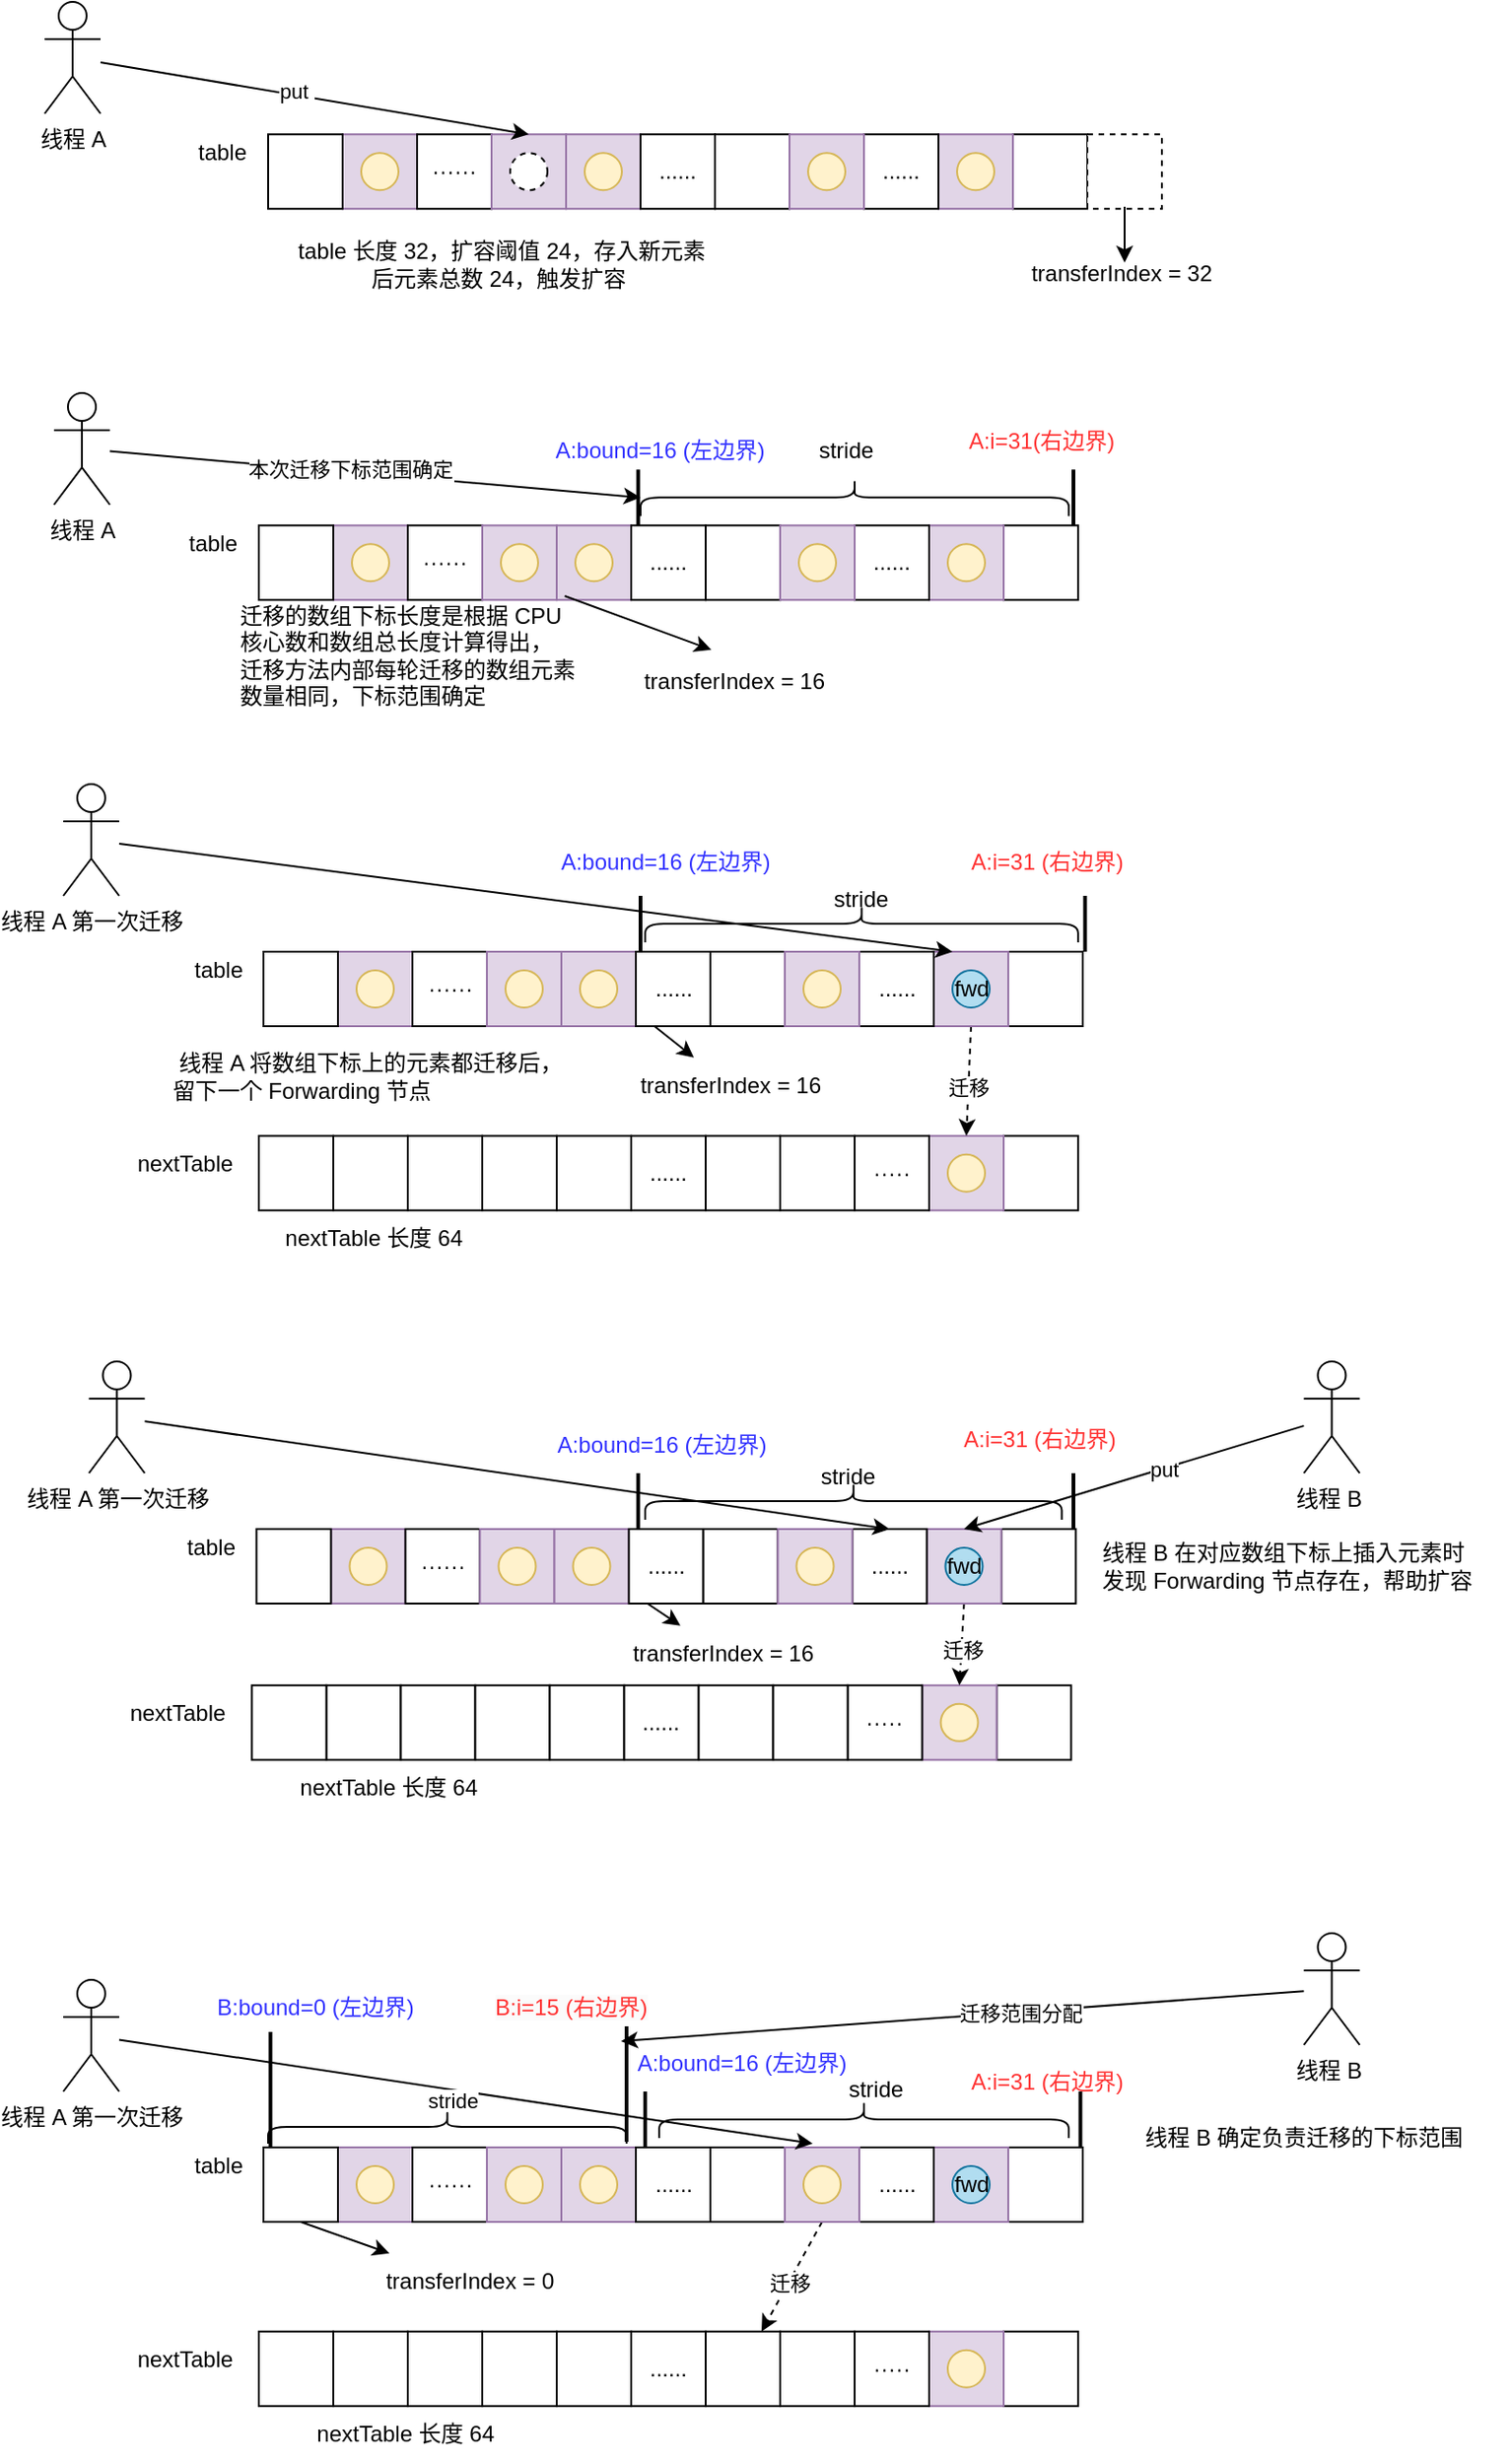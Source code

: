<mxfile version="21.1.4" type="device">
  <diagram id="dsL6oakeFicBOrvGSXXl" name="Page-1">
    <mxGraphModel dx="954" dy="559" grid="1" gridSize="10" guides="1" tooltips="1" connect="1" arrows="1" fold="1" page="1" pageScale="1" pageWidth="827" pageHeight="1169" math="0" shadow="0">
      <root>
        <mxCell id="0" />
        <mxCell id="1" parent="0" />
        <mxCell id="ftSoSazJl-6tu6ov05he-42" value="线程 A" style="shape=umlActor;verticalLabelPosition=bottom;verticalAlign=top;html=1;outlineConnect=0;" parent="1" vertex="1">
          <mxGeometry x="30" y="20" width="30" height="60" as="geometry" />
        </mxCell>
        <mxCell id="ftSoSazJl-6tu6ov05he-43" value="" style="rounded=0;whiteSpace=wrap;html=1;fillColor=#e1d5e7;strokeColor=#9673a6;" parent="1" vertex="1">
          <mxGeometry x="190" y="91.13" width="40" height="40" as="geometry" />
        </mxCell>
        <mxCell id="ftSoSazJl-6tu6ov05he-44" value="······" style="rounded=0;whiteSpace=wrap;html=1;" parent="1" vertex="1">
          <mxGeometry x="230" y="91.13" width="40" height="40" as="geometry" />
        </mxCell>
        <mxCell id="ftSoSazJl-6tu6ov05he-45" value="" style="rounded=0;whiteSpace=wrap;html=1;" parent="1" vertex="1">
          <mxGeometry x="150" y="91.13" width="40" height="40" as="geometry" />
        </mxCell>
        <mxCell id="ftSoSazJl-6tu6ov05he-46" value="" style="rounded=0;whiteSpace=wrap;html=1;" parent="1" vertex="1">
          <mxGeometry x="550" y="91.13" width="40" height="40" as="geometry" />
        </mxCell>
        <mxCell id="ftSoSazJl-6tu6ov05he-47" value="" style="rounded=0;whiteSpace=wrap;html=1;fillColor=#e1d5e7;strokeColor=#9673a6;" parent="1" vertex="1">
          <mxGeometry x="510" y="91.13" width="40" height="40" as="geometry" />
        </mxCell>
        <mxCell id="ftSoSazJl-6tu6ov05he-48" value="......" style="rounded=0;whiteSpace=wrap;html=1;" parent="1" vertex="1">
          <mxGeometry x="470" y="91.13" width="40" height="40" as="geometry" />
        </mxCell>
        <mxCell id="ftSoSazJl-6tu6ov05he-49" value="" style="rounded=0;whiteSpace=wrap;html=1;fillColor=#e1d5e7;strokeColor=#9673a6;" parent="1" vertex="1">
          <mxGeometry x="270" y="91.13" width="40" height="40" as="geometry" />
        </mxCell>
        <mxCell id="ftSoSazJl-6tu6ov05he-50" value="" style="rounded=0;whiteSpace=wrap;html=1;fillColor=#e1d5e7;strokeColor=#9673a6;" parent="1" vertex="1">
          <mxGeometry x="310" y="91.13" width="40" height="40" as="geometry" />
        </mxCell>
        <mxCell id="ftSoSazJl-6tu6ov05he-51" value="......" style="rounded=0;whiteSpace=wrap;html=1;" parent="1" vertex="1">
          <mxGeometry x="350" y="91.13" width="40" height="40" as="geometry" />
        </mxCell>
        <mxCell id="ftSoSazJl-6tu6ov05he-52" value="" style="rounded=0;whiteSpace=wrap;html=1;" parent="1" vertex="1">
          <mxGeometry x="390" y="91.13" width="40" height="40" as="geometry" />
        </mxCell>
        <mxCell id="ftSoSazJl-6tu6ov05he-53" value="" style="rounded=0;whiteSpace=wrap;html=1;fillColor=#e1d5e7;strokeColor=#9673a6;" parent="1" vertex="1">
          <mxGeometry x="430" y="91.13" width="40" height="40" as="geometry" />
        </mxCell>
        <mxCell id="ftSoSazJl-6tu6ov05he-54" value="" style="endArrow=classic;html=1;rounded=0;entryX=0.5;entryY=0;entryDx=0;entryDy=0;" parent="1" source="ftSoSazJl-6tu6ov05he-42" target="ftSoSazJl-6tu6ov05he-49" edge="1">
          <mxGeometry width="50" height="50" relative="1" as="geometry">
            <mxPoint x="60" y="70" as="sourcePoint" />
            <mxPoint x="230" y="130" as="targetPoint" />
          </mxGeometry>
        </mxCell>
        <mxCell id="ftSoSazJl-6tu6ov05he-55" value="put&amp;nbsp;" style="edgeLabel;html=1;align=center;verticalAlign=middle;resizable=0;points=[];" parent="ftSoSazJl-6tu6ov05he-54" vertex="1" connectable="0">
          <mxGeometry x="-0.097" y="2" relative="1" as="geometry">
            <mxPoint as="offset" />
          </mxGeometry>
        </mxCell>
        <mxCell id="ftSoSazJl-6tu6ov05he-57" value="" style="ellipse;whiteSpace=wrap;html=1;aspect=fixed;fillColor=#fff2cc;strokeColor=#d6b656;" parent="1" vertex="1">
          <mxGeometry x="440" y="101.13" width="20" height="20" as="geometry" />
        </mxCell>
        <mxCell id="ftSoSazJl-6tu6ov05he-59" value="" style="ellipse;whiteSpace=wrap;html=1;aspect=fixed;fillColor=#fff2cc;strokeColor=#d6b656;" parent="1" vertex="1">
          <mxGeometry x="200" y="101.13" width="20" height="20" as="geometry" />
        </mxCell>
        <mxCell id="ftSoSazJl-6tu6ov05he-60" value="" style="ellipse;whiteSpace=wrap;html=1;aspect=fixed;fillColor=#fff2cc;strokeColor=#d6b656;" parent="1" vertex="1">
          <mxGeometry x="320" y="101.13" width="20" height="20" as="geometry" />
        </mxCell>
        <mxCell id="ftSoSazJl-6tu6ov05he-61" value="table" style="text;html=1;align=center;verticalAlign=middle;resizable=0;points=[];autosize=1;strokeColor=none;fillColor=none;" parent="1" vertex="1">
          <mxGeometry x="100" y="86.13" width="50" height="30" as="geometry" />
        </mxCell>
        <mxCell id="ftSoSazJl-6tu6ov05he-62" value="" style="ellipse;whiteSpace=wrap;html=1;aspect=fixed;dashed=1;" parent="1" vertex="1">
          <mxGeometry x="280" y="101.13" width="20" height="20" as="geometry" />
        </mxCell>
        <mxCell id="ftSoSazJl-6tu6ov05he-63" value="table 长度 32，扩容阈值 24，存入新元素&lt;br&gt;后元素总数 24，触发扩容&amp;nbsp;" style="text;html=1;align=center;verticalAlign=middle;resizable=0;points=[];autosize=1;strokeColor=none;fillColor=none;" parent="1" vertex="1">
          <mxGeometry x="155" y="141.13" width="240" height="40" as="geometry" />
        </mxCell>
        <mxCell id="ftSoSazJl-6tu6ov05he-64" value="" style="rounded=0;whiteSpace=wrap;html=1;" parent="1" vertex="1">
          <mxGeometry x="185" y="628.87" width="40" height="40" as="geometry" />
        </mxCell>
        <mxCell id="ftSoSazJl-6tu6ov05he-65" value="" style="rounded=0;whiteSpace=wrap;html=1;" parent="1" vertex="1">
          <mxGeometry x="225" y="628.87" width="40" height="40" as="geometry" />
        </mxCell>
        <mxCell id="ftSoSazJl-6tu6ov05he-66" value="" style="rounded=0;whiteSpace=wrap;html=1;" parent="1" vertex="1">
          <mxGeometry x="145" y="628.87" width="40" height="40" as="geometry" />
        </mxCell>
        <mxCell id="ftSoSazJl-6tu6ov05he-67" value="" style="rounded=0;whiteSpace=wrap;html=1;" parent="1" vertex="1">
          <mxGeometry x="545" y="628.87" width="40" height="40" as="geometry" />
        </mxCell>
        <mxCell id="ftSoSazJl-6tu6ov05he-68" value="" style="rounded=0;whiteSpace=wrap;html=1;fillColor=#e1d5e7;strokeColor=#9673a6;" parent="1" vertex="1">
          <mxGeometry x="505" y="628.87" width="40" height="40" as="geometry" />
        </mxCell>
        <mxCell id="ftSoSazJl-6tu6ov05he-69" value="·····" style="rounded=0;whiteSpace=wrap;html=1;" parent="1" vertex="1">
          <mxGeometry x="465" y="628.87" width="40" height="40" as="geometry" />
        </mxCell>
        <mxCell id="ftSoSazJl-6tu6ov05he-70" value="" style="rounded=0;whiteSpace=wrap;html=1;" parent="1" vertex="1">
          <mxGeometry x="265" y="628.87" width="40" height="40" as="geometry" />
        </mxCell>
        <mxCell id="ftSoSazJl-6tu6ov05he-71" value="" style="rounded=0;whiteSpace=wrap;html=1;" parent="1" vertex="1">
          <mxGeometry x="305" y="628.87" width="40" height="40" as="geometry" />
        </mxCell>
        <mxCell id="ftSoSazJl-6tu6ov05he-72" value="......" style="rounded=0;whiteSpace=wrap;html=1;" parent="1" vertex="1">
          <mxGeometry x="345" y="628.87" width="40" height="40" as="geometry" />
        </mxCell>
        <mxCell id="ftSoSazJl-6tu6ov05he-73" value="" style="rounded=0;whiteSpace=wrap;html=1;" parent="1" vertex="1">
          <mxGeometry x="385" y="628.87" width="40" height="40" as="geometry" />
        </mxCell>
        <mxCell id="ftSoSazJl-6tu6ov05he-74" value="" style="rounded=0;whiteSpace=wrap;html=1;" parent="1" vertex="1">
          <mxGeometry x="425" y="628.87" width="40" height="40" as="geometry" />
        </mxCell>
        <mxCell id="ftSoSazJl-6tu6ov05he-81" value="nextTable" style="text;html=1;align=center;verticalAlign=middle;resizable=0;points=[];autosize=1;strokeColor=none;fillColor=none;" parent="1" vertex="1">
          <mxGeometry x="70" y="628.87" width="70" height="30" as="geometry" />
        </mxCell>
        <mxCell id="ftSoSazJl-6tu6ov05he-83" value="nextTable 长度 64&amp;nbsp;" style="text;html=1;align=center;verticalAlign=middle;resizable=0;points=[];autosize=1;strokeColor=none;fillColor=none;" parent="1" vertex="1">
          <mxGeometry x="147.5" y="668.87" width="120" height="30" as="geometry" />
        </mxCell>
        <mxCell id="ftSoSazJl-6tu6ov05he-86" value="线程 A" style="shape=umlActor;verticalLabelPosition=bottom;verticalAlign=top;html=1;outlineConnect=0;" parent="1" vertex="1">
          <mxGeometry x="35" y="230" width="30" height="60" as="geometry" />
        </mxCell>
        <mxCell id="ftSoSazJl-6tu6ov05he-87" value="" style="rounded=0;whiteSpace=wrap;html=1;fillColor=#e1d5e7;strokeColor=#9673a6;" parent="1" vertex="1">
          <mxGeometry x="185" y="301.13" width="40" height="40" as="geometry" />
        </mxCell>
        <mxCell id="ftSoSazJl-6tu6ov05he-88" value="······" style="rounded=0;whiteSpace=wrap;html=1;" parent="1" vertex="1">
          <mxGeometry x="225" y="301.13" width="40" height="40" as="geometry" />
        </mxCell>
        <mxCell id="ftSoSazJl-6tu6ov05he-89" value="" style="rounded=0;whiteSpace=wrap;html=1;" parent="1" vertex="1">
          <mxGeometry x="145" y="301.13" width="40" height="40" as="geometry" />
        </mxCell>
        <mxCell id="ftSoSazJl-6tu6ov05he-90" value="" style="rounded=0;whiteSpace=wrap;html=1;" parent="1" vertex="1">
          <mxGeometry x="545" y="301.13" width="40" height="40" as="geometry" />
        </mxCell>
        <mxCell id="ftSoSazJl-6tu6ov05he-91" value="" style="rounded=0;whiteSpace=wrap;html=1;fillColor=#e1d5e7;strokeColor=#9673a6;" parent="1" vertex="1">
          <mxGeometry x="505" y="301.13" width="40" height="40" as="geometry" />
        </mxCell>
        <mxCell id="ftSoSazJl-6tu6ov05he-92" value="......" style="rounded=0;whiteSpace=wrap;html=1;" parent="1" vertex="1">
          <mxGeometry x="465" y="301.13" width="40" height="40" as="geometry" />
        </mxCell>
        <mxCell id="ftSoSazJl-6tu6ov05he-93" value="" style="rounded=0;whiteSpace=wrap;html=1;fillColor=#e1d5e7;strokeColor=#9673a6;" parent="1" vertex="1">
          <mxGeometry x="265" y="301.13" width="40" height="40" as="geometry" />
        </mxCell>
        <mxCell id="ftSoSazJl-6tu6ov05he-94" value="" style="rounded=0;whiteSpace=wrap;html=1;fillColor=#e1d5e7;strokeColor=#9673a6;" parent="1" vertex="1">
          <mxGeometry x="305" y="301.13" width="40" height="40" as="geometry" />
        </mxCell>
        <mxCell id="ftSoSazJl-6tu6ov05he-95" value="......" style="rounded=0;whiteSpace=wrap;html=1;" parent="1" vertex="1">
          <mxGeometry x="345" y="301.13" width="40" height="40" as="geometry" />
        </mxCell>
        <mxCell id="ftSoSazJl-6tu6ov05he-96" value="" style="rounded=0;whiteSpace=wrap;html=1;" parent="1" vertex="1">
          <mxGeometry x="385" y="301.13" width="40" height="40" as="geometry" />
        </mxCell>
        <mxCell id="ftSoSazJl-6tu6ov05he-97" value="" style="rounded=0;whiteSpace=wrap;html=1;fillColor=#e1d5e7;strokeColor=#9673a6;" parent="1" vertex="1">
          <mxGeometry x="425" y="301.13" width="40" height="40" as="geometry" />
        </mxCell>
        <mxCell id="ftSoSazJl-6tu6ov05he-98" value="" style="endArrow=classic;html=1;rounded=0;entryX=0.5;entryY=1;entryDx=0;entryDy=0;" parent="1" source="ftSoSazJl-6tu6ov05he-86" target="ftSoSazJl-6tu6ov05he-108" edge="1">
          <mxGeometry width="50" height="50" relative="1" as="geometry">
            <mxPoint x="65" y="280" as="sourcePoint" />
            <mxPoint x="235" y="340" as="targetPoint" />
          </mxGeometry>
        </mxCell>
        <mxCell id="ftSoSazJl-6tu6ov05he-99" value="本次迁移下标范围确定" style="edgeLabel;html=1;align=center;verticalAlign=middle;resizable=0;points=[];" parent="ftSoSazJl-6tu6ov05he-98" vertex="1" connectable="0">
          <mxGeometry x="-0.097" y="2" relative="1" as="geometry">
            <mxPoint as="offset" />
          </mxGeometry>
        </mxCell>
        <mxCell id="ftSoSazJl-6tu6ov05he-101" value="" style="ellipse;whiteSpace=wrap;html=1;aspect=fixed;fillColor=#fff2cc;strokeColor=#d6b656;" parent="1" vertex="1">
          <mxGeometry x="435" y="311.13" width="20" height="20" as="geometry" />
        </mxCell>
        <mxCell id="ftSoSazJl-6tu6ov05he-103" value="" style="ellipse;whiteSpace=wrap;html=1;aspect=fixed;fillColor=#fff2cc;strokeColor=#d6b656;" parent="1" vertex="1">
          <mxGeometry x="195" y="311.13" width="20" height="20" as="geometry" />
        </mxCell>
        <mxCell id="ftSoSazJl-6tu6ov05he-104" value="" style="ellipse;whiteSpace=wrap;html=1;aspect=fixed;fillColor=#fff2cc;strokeColor=#d6b656;" parent="1" vertex="1">
          <mxGeometry x="315" y="311.13" width="20" height="20" as="geometry" />
        </mxCell>
        <mxCell id="ftSoSazJl-6tu6ov05he-105" value="table" style="text;html=1;align=center;verticalAlign=middle;resizable=0;points=[];autosize=1;strokeColor=none;fillColor=none;" parent="1" vertex="1">
          <mxGeometry x="95" y="296.13" width="50" height="30" as="geometry" />
        </mxCell>
        <mxCell id="ftSoSazJl-6tu6ov05he-106" value="" style="ellipse;whiteSpace=wrap;html=1;aspect=fixed;fillColor=#fff2cc;strokeColor=#d6b656;" parent="1" vertex="1">
          <mxGeometry x="275" y="311.13" width="20" height="20" as="geometry" />
        </mxCell>
        <mxCell id="ftSoSazJl-6tu6ov05he-108" value="" style="shape=curlyBracket;whiteSpace=wrap;html=1;rounded=1;flipH=1;labelPosition=right;verticalLabelPosition=middle;align=left;verticalAlign=middle;direction=south;" parent="1" vertex="1">
          <mxGeometry x="350" y="276.13" width="230" height="20" as="geometry" />
        </mxCell>
        <mxCell id="ftSoSazJl-6tu6ov05he-109" value="transferIndex = 32" style="text;html=1;align=center;verticalAlign=middle;resizable=0;points=[];autosize=1;strokeColor=none;fillColor=none;" parent="1" vertex="1">
          <mxGeometry x="547.5" y="151.13" width="120" height="30" as="geometry" />
        </mxCell>
        <mxCell id="ftSoSazJl-6tu6ov05he-110" value="transferIndex = 16" style="text;html=1;align=center;verticalAlign=middle;resizable=0;points=[];autosize=1;strokeColor=none;fillColor=none;" parent="1" vertex="1">
          <mxGeometry x="340" y="370" width="120" height="30" as="geometry" />
        </mxCell>
        <mxCell id="ftSoSazJl-6tu6ov05he-111" value="" style="line;strokeWidth=2;direction=south;html=1;" parent="1" vertex="1">
          <mxGeometry x="577.5" y="271.13" width="10" height="30" as="geometry" />
        </mxCell>
        <mxCell id="ftSoSazJl-6tu6ov05he-112" value="&lt;font color=&quot;#ff3333&quot;&gt;A:i=31(右边界)&lt;/font&gt;" style="text;html=1;align=center;verticalAlign=middle;resizable=0;points=[];autosize=1;strokeColor=none;fillColor=none;" parent="1" vertex="1">
          <mxGeometry x="515" y="241.13" width="100" height="30" as="geometry" />
        </mxCell>
        <mxCell id="ftSoSazJl-6tu6ov05he-113" value="stride" style="text;html=1;align=center;verticalAlign=middle;resizable=0;points=[];autosize=1;strokeColor=none;fillColor=none;" parent="1" vertex="1">
          <mxGeometry x="435" y="246.13" width="50" height="30" as="geometry" />
        </mxCell>
        <mxCell id="ftSoSazJl-6tu6ov05he-114" value="" style="line;strokeWidth=2;direction=south;html=1;" parent="1" vertex="1">
          <mxGeometry x="343.75" y="271.13" width="10" height="30" as="geometry" />
        </mxCell>
        <mxCell id="ftSoSazJl-6tu6ov05he-115" value="&lt;font color=&quot;#3333ff&quot;&gt;A:bound=16 (左边界)&lt;/font&gt;" style="text;html=1;align=center;verticalAlign=middle;resizable=0;points=[];autosize=1;strokeColor=none;fillColor=none;" parent="1" vertex="1">
          <mxGeometry x="290" y="246.13" width="140" height="30" as="geometry" />
        </mxCell>
        <mxCell id="ftSoSazJl-6tu6ov05he-116" value="" style="endArrow=classic;html=1;rounded=0;exitX=0.884;exitY=0.041;exitDx=0;exitDy=0;entryX=0.4;entryY=-0.071;entryDx=0;entryDy=0;entryPerimeter=0;exitPerimeter=0;" parent="1" source="ftSoSazJl-6tu6ov05he-119" target="ftSoSazJl-6tu6ov05he-110" edge="1">
          <mxGeometry width="50" height="50" relative="1" as="geometry">
            <mxPoint x="375" y="300" as="sourcePoint" />
            <mxPoint x="395" y="400" as="targetPoint" />
          </mxGeometry>
        </mxCell>
        <mxCell id="ftSoSazJl-6tu6ov05he-117" value="" style="rounded=0;whiteSpace=wrap;html=1;dashed=1;" parent="1" vertex="1">
          <mxGeometry x="590" y="91.13" width="40" height="40" as="geometry" />
        </mxCell>
        <mxCell id="ftSoSazJl-6tu6ov05he-118" value="" style="endArrow=classic;html=1;rounded=0;" parent="1" edge="1">
          <mxGeometry width="50" height="50" relative="1" as="geometry">
            <mxPoint x="610" y="130" as="sourcePoint" />
            <mxPoint x="610" y="160" as="targetPoint" />
          </mxGeometry>
        </mxCell>
        <mxCell id="ftSoSazJl-6tu6ov05he-119" value="迁移的数组下标长度是根据 CPU &lt;br&gt;核心数和数组总长度计算得出，&lt;br&gt;迁移方法内部每轮迁移的数组元素&lt;br&gt;数量相同，下标范围确定" style="text;html=1;align=left;verticalAlign=middle;resizable=0;points=[];autosize=1;strokeColor=none;fillColor=none;" parent="1" vertex="1">
          <mxGeometry x="132.5" y="336.13" width="200" height="70" as="geometry" />
        </mxCell>
        <mxCell id="ftSoSazJl-6tu6ov05he-122" value="" style="endArrow=classic;html=1;rounded=0;entryX=0.5;entryY=0;entryDx=0;entryDy=0;dashed=1;exitX=0.5;exitY=1;exitDx=0;exitDy=0;" parent="1" source="ftSoSazJl-6tu6ov05he-128" target="ftSoSazJl-6tu6ov05he-68" edge="1">
          <mxGeometry width="50" height="50" relative="1" as="geometry">
            <mxPoint x="390" y="596.87" as="sourcePoint" />
            <mxPoint x="650" y="556.87" as="targetPoint" />
          </mxGeometry>
        </mxCell>
        <mxCell id="ftSoSazJl-6tu6ov05he-123" value="迁移" style="edgeLabel;html=1;align=center;verticalAlign=middle;resizable=0;points=[];" parent="ftSoSazJl-6tu6ov05he-122" vertex="1" connectable="0">
          <mxGeometry x="0.106" relative="1" as="geometry">
            <mxPoint as="offset" />
          </mxGeometry>
        </mxCell>
        <mxCell id="ftSoSazJl-6tu6ov05he-124" value="" style="rounded=0;whiteSpace=wrap;html=1;fillColor=#e1d5e7;strokeColor=#9673a6;" parent="1" vertex="1">
          <mxGeometry x="187.5" y="530" width="40" height="40" as="geometry" />
        </mxCell>
        <mxCell id="ftSoSazJl-6tu6ov05he-125" value="······" style="rounded=0;whiteSpace=wrap;html=1;" parent="1" vertex="1">
          <mxGeometry x="227.5" y="530" width="40" height="40" as="geometry" />
        </mxCell>
        <mxCell id="ftSoSazJl-6tu6ov05he-126" value="" style="rounded=0;whiteSpace=wrap;html=1;" parent="1" vertex="1">
          <mxGeometry x="147.5" y="530" width="40" height="40" as="geometry" />
        </mxCell>
        <mxCell id="ftSoSazJl-6tu6ov05he-127" value="" style="rounded=0;whiteSpace=wrap;html=1;" parent="1" vertex="1">
          <mxGeometry x="547.5" y="530" width="40" height="40" as="geometry" />
        </mxCell>
        <mxCell id="ftSoSazJl-6tu6ov05he-128" value="" style="rounded=0;whiteSpace=wrap;html=1;fillColor=#e1d5e7;strokeColor=#9673a6;" parent="1" vertex="1">
          <mxGeometry x="507.5" y="530" width="40" height="40" as="geometry" />
        </mxCell>
        <mxCell id="ftSoSazJl-6tu6ov05he-129" value="......" style="rounded=0;whiteSpace=wrap;html=1;" parent="1" vertex="1">
          <mxGeometry x="467.5" y="530" width="40" height="40" as="geometry" />
        </mxCell>
        <mxCell id="ftSoSazJl-6tu6ov05he-130" value="" style="rounded=0;whiteSpace=wrap;html=1;fillColor=#e1d5e7;strokeColor=#9673a6;" parent="1" vertex="1">
          <mxGeometry x="267.5" y="530" width="40" height="40" as="geometry" />
        </mxCell>
        <mxCell id="ftSoSazJl-6tu6ov05he-131" value="" style="rounded=0;whiteSpace=wrap;html=1;fillColor=#e1d5e7;strokeColor=#9673a6;" parent="1" vertex="1">
          <mxGeometry x="307.5" y="530" width="40" height="40" as="geometry" />
        </mxCell>
        <mxCell id="ftSoSazJl-6tu6ov05he-132" value="......" style="rounded=0;whiteSpace=wrap;html=1;" parent="1" vertex="1">
          <mxGeometry x="347.5" y="530" width="40" height="40" as="geometry" />
        </mxCell>
        <mxCell id="ftSoSazJl-6tu6ov05he-133" value="" style="rounded=0;whiteSpace=wrap;html=1;" parent="1" vertex="1">
          <mxGeometry x="387.5" y="530" width="40" height="40" as="geometry" />
        </mxCell>
        <mxCell id="ftSoSazJl-6tu6ov05he-134" value="" style="rounded=0;whiteSpace=wrap;html=1;fillColor=#e1d5e7;strokeColor=#9673a6;" parent="1" vertex="1">
          <mxGeometry x="427.5" y="530" width="40" height="40" as="geometry" />
        </mxCell>
        <mxCell id="ftSoSazJl-6tu6ov05he-136" value="" style="ellipse;whiteSpace=wrap;html=1;aspect=fixed;fillColor=#fff2cc;strokeColor=#d6b656;" parent="1" vertex="1">
          <mxGeometry x="437.5" y="540" width="20" height="20" as="geometry" />
        </mxCell>
        <mxCell id="ftSoSazJl-6tu6ov05he-137" value="" style="ellipse;whiteSpace=wrap;html=1;aspect=fixed;fillColor=#fff2cc;strokeColor=#d6b656;" parent="1" vertex="1">
          <mxGeometry x="197.5" y="540" width="20" height="20" as="geometry" />
        </mxCell>
        <mxCell id="ftSoSazJl-6tu6ov05he-138" value="" style="ellipse;whiteSpace=wrap;html=1;aspect=fixed;fillColor=#fff2cc;strokeColor=#d6b656;" parent="1" vertex="1">
          <mxGeometry x="317.5" y="540" width="20" height="20" as="geometry" />
        </mxCell>
        <mxCell id="ftSoSazJl-6tu6ov05he-139" value="table" style="text;html=1;align=center;verticalAlign=middle;resizable=0;points=[];autosize=1;strokeColor=none;fillColor=none;" parent="1" vertex="1">
          <mxGeometry x="97.5" y="525" width="50" height="30" as="geometry" />
        </mxCell>
        <mxCell id="ftSoSazJl-6tu6ov05he-140" value="" style="ellipse;whiteSpace=wrap;html=1;aspect=fixed;fillColor=#fff2cc;strokeColor=#d6b656;" parent="1" vertex="1">
          <mxGeometry x="277.5" y="540" width="20" height="20" as="geometry" />
        </mxCell>
        <mxCell id="ftSoSazJl-6tu6ov05he-141" value="" style="shape=curlyBracket;whiteSpace=wrap;html=1;rounded=1;flipH=1;labelPosition=right;verticalLabelPosition=middle;align=left;verticalAlign=middle;direction=south;" parent="1" vertex="1">
          <mxGeometry x="352.5" y="505" width="232.5" height="20" as="geometry" />
        </mxCell>
        <mxCell id="ftSoSazJl-6tu6ov05he-142" value="transferIndex = 16" style="text;html=1;align=center;verticalAlign=middle;resizable=0;points=[];autosize=1;strokeColor=none;fillColor=none;" parent="1" vertex="1">
          <mxGeometry x="337.5" y="586.87" width="120" height="30" as="geometry" />
        </mxCell>
        <mxCell id="ftSoSazJl-6tu6ov05he-143" value="" style="line;strokeWidth=2;direction=south;html=1;" parent="1" vertex="1">
          <mxGeometry x="583.75" y="500" width="10" height="30" as="geometry" />
        </mxCell>
        <mxCell id="ftSoSazJl-6tu6ov05he-144" value="&lt;font color=&quot;#ff3333&quot;&gt;A:i=31 (右边界)&lt;/font&gt;" style="text;html=1;align=center;verticalAlign=middle;resizable=0;points=[];autosize=1;strokeColor=none;fillColor=none;" parent="1" vertex="1">
          <mxGeometry x="512.5" y="466.87" width="110" height="30" as="geometry" />
        </mxCell>
        <mxCell id="ftSoSazJl-6tu6ov05he-145" value="stride" style="text;html=1;align=center;verticalAlign=middle;resizable=0;points=[];autosize=1;strokeColor=none;fillColor=none;" parent="1" vertex="1">
          <mxGeometry x="442.5" y="486.87" width="50" height="30" as="geometry" />
        </mxCell>
        <mxCell id="ftSoSazJl-6tu6ov05he-146" value="" style="line;strokeWidth=2;direction=south;html=1;" parent="1" vertex="1">
          <mxGeometry x="345" y="500" width="10" height="30" as="geometry" />
        </mxCell>
        <mxCell id="ftSoSazJl-6tu6ov05he-147" value="&lt;font color=&quot;#3333ff&quot;&gt;A:bound=16 (左边界)&lt;/font&gt;" style="text;html=1;align=center;verticalAlign=middle;resizable=0;points=[];autosize=1;strokeColor=none;fillColor=none;" parent="1" vertex="1">
          <mxGeometry x="292.5" y="466.87" width="140" height="30" as="geometry" />
        </mxCell>
        <mxCell id="ftSoSazJl-6tu6ov05he-148" value="" style="endArrow=classic;html=1;rounded=0;exitX=0.25;exitY=1;exitDx=0;exitDy=0;" parent="1" source="ftSoSazJl-6tu6ov05he-132" target="ftSoSazJl-6tu6ov05he-142" edge="1">
          <mxGeometry width="50" height="50" relative="1" as="geometry">
            <mxPoint x="347.5" y="678.87" as="sourcePoint" />
            <mxPoint x="397.5" y="628.87" as="targetPoint" />
          </mxGeometry>
        </mxCell>
        <mxCell id="ftSoSazJl-6tu6ov05he-153" value="" style="ellipse;whiteSpace=wrap;html=1;aspect=fixed;fillColor=#fff2cc;strokeColor=#d6b656;" parent="1" vertex="1">
          <mxGeometry x="520" y="101.13" width="20" height="20" as="geometry" />
        </mxCell>
        <mxCell id="ftSoSazJl-6tu6ov05he-154" value="" style="ellipse;whiteSpace=wrap;html=1;aspect=fixed;fillColor=#fff2cc;strokeColor=#d6b656;" parent="1" vertex="1">
          <mxGeometry x="515" y="311.13" width="20" height="20" as="geometry" />
        </mxCell>
        <mxCell id="ftSoSazJl-6tu6ov05he-155" value="fwd" style="ellipse;whiteSpace=wrap;html=1;aspect=fixed;fillColor=#b1ddf0;strokeColor=#10739e;" parent="1" vertex="1">
          <mxGeometry x="517.5" y="540" width="20" height="20" as="geometry" />
        </mxCell>
        <mxCell id="ftSoSazJl-6tu6ov05he-156" value="" style="ellipse;whiteSpace=wrap;html=1;aspect=fixed;fillColor=#fff2cc;strokeColor=#d6b656;" parent="1" vertex="1">
          <mxGeometry x="515" y="638.87" width="20" height="20" as="geometry" />
        </mxCell>
        <mxCell id="ftSoSazJl-6tu6ov05he-157" value="线程 A 第一次迁移" style="shape=umlActor;verticalLabelPosition=bottom;verticalAlign=top;html=1;outlineConnect=0;" parent="1" vertex="1">
          <mxGeometry x="40" y="440" width="30" height="60" as="geometry" />
        </mxCell>
        <mxCell id="ftSoSazJl-6tu6ov05he-158" value="" style="endArrow=classic;html=1;rounded=0;entryX=0.25;entryY=0;entryDx=0;entryDy=0;" parent="1" source="ftSoSazJl-6tu6ov05he-157" target="ftSoSazJl-6tu6ov05he-128" edge="1">
          <mxGeometry width="50" height="50" relative="1" as="geometry">
            <mxPoint x="147.5" y="506.87" as="sourcePoint" />
            <mxPoint x="577.5" y="526.87" as="targetPoint" />
          </mxGeometry>
        </mxCell>
        <mxCell id="ftSoSazJl-6tu6ov05he-165" value="&lt;div style=&quot;text-align: left;&quot;&gt;&amp;nbsp;线程 A 将数组下标上的元素都迁移后，&lt;/div&gt;&lt;div style=&quot;text-align: left;&quot;&gt;留下一个 Forwarding 节点&lt;/div&gt;" style="text;html=1;align=center;verticalAlign=middle;resizable=0;points=[];autosize=1;strokeColor=none;fillColor=none;" parent="1" vertex="1">
          <mxGeometry x="87.5" y="576.87" width="230" height="40" as="geometry" />
        </mxCell>
        <mxCell id="ftSoSazJl-6tu6ov05he-166" value="" style="rounded=0;whiteSpace=wrap;html=1;" parent="1" vertex="1">
          <mxGeometry x="181.25" y="923.9" width="40" height="40" as="geometry" />
        </mxCell>
        <mxCell id="ftSoSazJl-6tu6ov05he-167" value="" style="rounded=0;whiteSpace=wrap;html=1;" parent="1" vertex="1">
          <mxGeometry x="221.25" y="923.9" width="40" height="40" as="geometry" />
        </mxCell>
        <mxCell id="ftSoSazJl-6tu6ov05he-168" value="" style="rounded=0;whiteSpace=wrap;html=1;" parent="1" vertex="1">
          <mxGeometry x="141.25" y="923.9" width="40" height="40" as="geometry" />
        </mxCell>
        <mxCell id="ftSoSazJl-6tu6ov05he-169" value="" style="rounded=0;whiteSpace=wrap;html=1;" parent="1" vertex="1">
          <mxGeometry x="541.25" y="923.9" width="40" height="40" as="geometry" />
        </mxCell>
        <mxCell id="ftSoSazJl-6tu6ov05he-170" value="" style="rounded=0;whiteSpace=wrap;html=1;fillColor=#e1d5e7;strokeColor=#9673a6;" parent="1" vertex="1">
          <mxGeometry x="501.25" y="923.9" width="40" height="40" as="geometry" />
        </mxCell>
        <mxCell id="ftSoSazJl-6tu6ov05he-171" value="·····" style="rounded=0;whiteSpace=wrap;html=1;" parent="1" vertex="1">
          <mxGeometry x="461.25" y="923.9" width="40" height="40" as="geometry" />
        </mxCell>
        <mxCell id="ftSoSazJl-6tu6ov05he-172" value="" style="rounded=0;whiteSpace=wrap;html=1;" parent="1" vertex="1">
          <mxGeometry x="261.25" y="923.9" width="40" height="40" as="geometry" />
        </mxCell>
        <mxCell id="ftSoSazJl-6tu6ov05he-173" value="" style="rounded=0;whiteSpace=wrap;html=1;" parent="1" vertex="1">
          <mxGeometry x="301.25" y="923.9" width="40" height="40" as="geometry" />
        </mxCell>
        <mxCell id="ftSoSazJl-6tu6ov05he-174" value="......" style="rounded=0;whiteSpace=wrap;html=1;" parent="1" vertex="1">
          <mxGeometry x="341.25" y="923.9" width="40" height="40" as="geometry" />
        </mxCell>
        <mxCell id="ftSoSazJl-6tu6ov05he-175" value="" style="rounded=0;whiteSpace=wrap;html=1;" parent="1" vertex="1">
          <mxGeometry x="381.25" y="923.9" width="40" height="40" as="geometry" />
        </mxCell>
        <mxCell id="ftSoSazJl-6tu6ov05he-176" value="" style="rounded=0;whiteSpace=wrap;html=1;" parent="1" vertex="1">
          <mxGeometry x="421.25" y="923.9" width="40" height="40" as="geometry" />
        </mxCell>
        <mxCell id="ftSoSazJl-6tu6ov05he-177" value="nextTable" style="text;html=1;align=center;verticalAlign=middle;resizable=0;points=[];autosize=1;strokeColor=none;fillColor=none;" parent="1" vertex="1">
          <mxGeometry x="66.25" y="923.9" width="70" height="30" as="geometry" />
        </mxCell>
        <mxCell id="ftSoSazJl-6tu6ov05he-178" value="nextTable 长度 64&amp;nbsp;" style="text;html=1;align=center;verticalAlign=middle;resizable=0;points=[];autosize=1;strokeColor=none;fillColor=none;" parent="1" vertex="1">
          <mxGeometry x="156.25" y="963.9" width="120" height="30" as="geometry" />
        </mxCell>
        <mxCell id="ftSoSazJl-6tu6ov05he-179" value="" style="endArrow=classic;html=1;rounded=0;entryX=0.5;entryY=0;entryDx=0;entryDy=0;dashed=1;exitX=0.5;exitY=1;exitDx=0;exitDy=0;" parent="1" source="ftSoSazJl-6tu6ov05he-185" target="ftSoSazJl-6tu6ov05he-170" edge="1">
          <mxGeometry width="50" height="50" relative="1" as="geometry">
            <mxPoint x="386.25" y="906.87" as="sourcePoint" />
            <mxPoint x="646.25" y="866.87" as="targetPoint" />
          </mxGeometry>
        </mxCell>
        <mxCell id="ftSoSazJl-6tu6ov05he-180" value="迁移" style="edgeLabel;html=1;align=center;verticalAlign=middle;resizable=0;points=[];" parent="ftSoSazJl-6tu6ov05he-179" vertex="1" connectable="0">
          <mxGeometry x="0.106" relative="1" as="geometry">
            <mxPoint as="offset" />
          </mxGeometry>
        </mxCell>
        <mxCell id="ftSoSazJl-6tu6ov05he-181" value="" style="rounded=0;whiteSpace=wrap;html=1;fillColor=#e1d5e7;strokeColor=#9673a6;" parent="1" vertex="1">
          <mxGeometry x="183.75" y="840" width="40" height="40" as="geometry" />
        </mxCell>
        <mxCell id="ftSoSazJl-6tu6ov05he-182" value="······" style="rounded=0;whiteSpace=wrap;html=1;" parent="1" vertex="1">
          <mxGeometry x="223.75" y="840" width="40" height="40" as="geometry" />
        </mxCell>
        <mxCell id="ftSoSazJl-6tu6ov05he-183" value="" style="rounded=0;whiteSpace=wrap;html=1;" parent="1" vertex="1">
          <mxGeometry x="143.75" y="840" width="40" height="40" as="geometry" />
        </mxCell>
        <mxCell id="ftSoSazJl-6tu6ov05he-184" value="" style="rounded=0;whiteSpace=wrap;html=1;" parent="1" vertex="1">
          <mxGeometry x="543.75" y="840" width="40" height="40" as="geometry" />
        </mxCell>
        <mxCell id="ftSoSazJl-6tu6ov05he-185" value="" style="rounded=0;whiteSpace=wrap;html=1;fillColor=#e1d5e7;strokeColor=#9673a6;" parent="1" vertex="1">
          <mxGeometry x="503.75" y="840" width="40" height="40" as="geometry" />
        </mxCell>
        <mxCell id="ftSoSazJl-6tu6ov05he-186" value="......" style="rounded=0;whiteSpace=wrap;html=1;" parent="1" vertex="1">
          <mxGeometry x="463.75" y="840" width="40" height="40" as="geometry" />
        </mxCell>
        <mxCell id="ftSoSazJl-6tu6ov05he-187" value="" style="rounded=0;whiteSpace=wrap;html=1;fillColor=#e1d5e7;strokeColor=#9673a6;" parent="1" vertex="1">
          <mxGeometry x="263.75" y="840" width="40" height="40" as="geometry" />
        </mxCell>
        <mxCell id="ftSoSazJl-6tu6ov05he-188" value="" style="rounded=0;whiteSpace=wrap;html=1;fillColor=#e1d5e7;strokeColor=#9673a6;" parent="1" vertex="1">
          <mxGeometry x="303.75" y="840" width="40" height="40" as="geometry" />
        </mxCell>
        <mxCell id="ftSoSazJl-6tu6ov05he-189" value="......" style="rounded=0;whiteSpace=wrap;html=1;" parent="1" vertex="1">
          <mxGeometry x="343.75" y="840" width="40" height="40" as="geometry" />
        </mxCell>
        <mxCell id="ftSoSazJl-6tu6ov05he-190" value="" style="rounded=0;whiteSpace=wrap;html=1;" parent="1" vertex="1">
          <mxGeometry x="383.75" y="840" width="40" height="40" as="geometry" />
        </mxCell>
        <mxCell id="ftSoSazJl-6tu6ov05he-191" value="" style="rounded=0;whiteSpace=wrap;html=1;fillColor=#e1d5e7;strokeColor=#9673a6;" parent="1" vertex="1">
          <mxGeometry x="423.75" y="840" width="40" height="40" as="geometry" />
        </mxCell>
        <mxCell id="ftSoSazJl-6tu6ov05he-192" value="" style="ellipse;whiteSpace=wrap;html=1;aspect=fixed;fillColor=#fff2cc;strokeColor=#d6b656;" parent="1" vertex="1">
          <mxGeometry x="433.75" y="850" width="20" height="20" as="geometry" />
        </mxCell>
        <mxCell id="ftSoSazJl-6tu6ov05he-193" value="" style="ellipse;whiteSpace=wrap;html=1;aspect=fixed;fillColor=#fff2cc;strokeColor=#d6b656;" parent="1" vertex="1">
          <mxGeometry x="193.75" y="850" width="20" height="20" as="geometry" />
        </mxCell>
        <mxCell id="ftSoSazJl-6tu6ov05he-194" value="" style="ellipse;whiteSpace=wrap;html=1;aspect=fixed;fillColor=#fff2cc;strokeColor=#d6b656;" parent="1" vertex="1">
          <mxGeometry x="313.75" y="850" width="20" height="20" as="geometry" />
        </mxCell>
        <mxCell id="ftSoSazJl-6tu6ov05he-195" value="table" style="text;html=1;align=center;verticalAlign=middle;resizable=0;points=[];autosize=1;strokeColor=none;fillColor=none;" parent="1" vertex="1">
          <mxGeometry x="93.75" y="835" width="50" height="30" as="geometry" />
        </mxCell>
        <mxCell id="ftSoSazJl-6tu6ov05he-196" value="" style="ellipse;whiteSpace=wrap;html=1;aspect=fixed;fillColor=#fff2cc;strokeColor=#d6b656;" parent="1" vertex="1">
          <mxGeometry x="273.75" y="850" width="20" height="20" as="geometry" />
        </mxCell>
        <mxCell id="ftSoSazJl-6tu6ov05he-197" value="" style="shape=curlyBracket;whiteSpace=wrap;html=1;rounded=1;flipH=1;labelPosition=right;verticalLabelPosition=middle;align=left;verticalAlign=middle;direction=south;" parent="1" vertex="1">
          <mxGeometry x="352.5" y="815" width="223.75" height="20" as="geometry" />
        </mxCell>
        <mxCell id="ftSoSazJl-6tu6ov05he-198" value="transferIndex = 16" style="text;html=1;align=center;verticalAlign=middle;resizable=0;points=[];autosize=1;strokeColor=none;fillColor=none;" parent="1" vertex="1">
          <mxGeometry x="333.75" y="891.87" width="120" height="30" as="geometry" />
        </mxCell>
        <mxCell id="ftSoSazJl-6tu6ov05he-199" value="" style="line;strokeWidth=2;direction=south;html=1;" parent="1" vertex="1">
          <mxGeometry x="577.5" y="810" width="10" height="30" as="geometry" />
        </mxCell>
        <mxCell id="ftSoSazJl-6tu6ov05he-200" value="&lt;font color=&quot;#ff3333&quot;&gt;A:i=31 (右边界)&lt;/font&gt;" style="text;html=1;align=center;verticalAlign=middle;resizable=0;points=[];autosize=1;strokeColor=none;fillColor=none;" parent="1" vertex="1">
          <mxGeometry x="508.75" y="776.87" width="110" height="30" as="geometry" />
        </mxCell>
        <mxCell id="ftSoSazJl-6tu6ov05he-201" value="stride" style="text;html=1;align=center;verticalAlign=middle;resizable=0;points=[];autosize=1;strokeColor=none;fillColor=none;" parent="1" vertex="1">
          <mxGeometry x="436.25" y="796.87" width="50" height="30" as="geometry" />
        </mxCell>
        <mxCell id="ftSoSazJl-6tu6ov05he-202" value="" style="line;strokeWidth=2;direction=south;html=1;" parent="1" vertex="1">
          <mxGeometry x="343.75" y="810" width="10" height="30" as="geometry" />
        </mxCell>
        <mxCell id="ftSoSazJl-6tu6ov05he-203" value="A:bound=16 (左边界)" style="text;html=1;align=center;verticalAlign=middle;resizable=0;points=[];autosize=1;strokeColor=none;fillColor=none;fontColor=#3333FF;" parent="1" vertex="1">
          <mxGeometry x="291.25" y="780" width="140" height="30" as="geometry" />
        </mxCell>
        <mxCell id="ftSoSazJl-6tu6ov05he-204" value="" style="endArrow=classic;html=1;rounded=0;exitX=0.25;exitY=1;exitDx=0;exitDy=0;" parent="1" source="ftSoSazJl-6tu6ov05he-189" target="ftSoSazJl-6tu6ov05he-198" edge="1">
          <mxGeometry width="50" height="50" relative="1" as="geometry">
            <mxPoint x="343.75" y="988.87" as="sourcePoint" />
            <mxPoint x="393.75" y="938.87" as="targetPoint" />
          </mxGeometry>
        </mxCell>
        <mxCell id="ftSoSazJl-6tu6ov05he-205" value="fwd" style="ellipse;whiteSpace=wrap;html=1;aspect=fixed;fillColor=#b1ddf0;strokeColor=#10739e;" parent="1" vertex="1">
          <mxGeometry x="513.75" y="850" width="20" height="20" as="geometry" />
        </mxCell>
        <mxCell id="ftSoSazJl-6tu6ov05he-206" value="" style="ellipse;whiteSpace=wrap;html=1;aspect=fixed;fillColor=#fff2cc;strokeColor=#d6b656;" parent="1" vertex="1">
          <mxGeometry x="511.25" y="933.9" width="20" height="20" as="geometry" />
        </mxCell>
        <mxCell id="ftSoSazJl-6tu6ov05he-207" value="线程 A 第一次迁移" style="shape=umlActor;verticalLabelPosition=bottom;verticalAlign=top;html=1;outlineConnect=0;" parent="1" vertex="1">
          <mxGeometry x="53.75" y="750" width="30" height="60" as="geometry" />
        </mxCell>
        <mxCell id="ftSoSazJl-6tu6ov05he-208" value="" style="endArrow=classic;html=1;rounded=0;entryX=0.5;entryY=0;entryDx=0;entryDy=0;" parent="1" source="ftSoSazJl-6tu6ov05he-207" target="ftSoSazJl-6tu6ov05he-186" edge="1">
          <mxGeometry width="50" height="50" relative="1" as="geometry">
            <mxPoint x="143.75" y="816.87" as="sourcePoint" />
            <mxPoint x="573.75" y="836.87" as="targetPoint" />
          </mxGeometry>
        </mxCell>
        <mxCell id="ftSoSazJl-6tu6ov05he-209" value="线程 B&amp;nbsp;" style="shape=umlActor;verticalLabelPosition=bottom;verticalAlign=top;html=1;outlineConnect=0;" parent="1" vertex="1">
          <mxGeometry x="706.25" y="750" width="30" height="60" as="geometry" />
        </mxCell>
        <mxCell id="ftSoSazJl-6tu6ov05he-210" value="" style="endArrow=classic;html=1;rounded=0;entryX=0.5;entryY=0;entryDx=0;entryDy=0;" parent="1" source="ftSoSazJl-6tu6ov05he-209" target="ftSoSazJl-6tu6ov05he-185" edge="1">
          <mxGeometry width="50" height="50" relative="1" as="geometry">
            <mxPoint x="683.75" y="956.87" as="sourcePoint" />
            <mxPoint x="733.75" y="906.87" as="targetPoint" />
          </mxGeometry>
        </mxCell>
        <mxCell id="ftSoSazJl-6tu6ov05he-211" value="put" style="edgeLabel;html=1;align=center;verticalAlign=middle;resizable=0;points=[];" parent="ftSoSazJl-6tu6ov05he-210" vertex="1" connectable="0">
          <mxGeometry x="-0.168" y="1" relative="1" as="geometry">
            <mxPoint y="-1" as="offset" />
          </mxGeometry>
        </mxCell>
        <mxCell id="ftSoSazJl-6tu6ov05he-212" value="&lt;div style=&quot;text-align: left;&quot;&gt;&lt;br&gt;&lt;/div&gt;" style="text;html=1;align=center;verticalAlign=middle;resizable=0;points=[];autosize=1;strokeColor=none;fillColor=none;" parent="1" vertex="1">
          <mxGeometry x="188.75" y="891.87" width="20" height="30" as="geometry" />
        </mxCell>
        <mxCell id="ftSoSazJl-6tu6ov05he-213" value="线程 B 在对应数组下标上插入元素时&lt;br&gt;发现 Forwarding&amp;nbsp;节点存在，帮助扩容" style="text;html=1;align=left;verticalAlign=middle;resizable=0;points=[];autosize=1;strokeColor=none;fillColor=none;" parent="1" vertex="1">
          <mxGeometry x="596.25" y="840" width="220" height="40" as="geometry" />
        </mxCell>
        <mxCell id="ftSoSazJl-6tu6ov05he-215" value="" style="rounded=0;whiteSpace=wrap;html=1;" parent="1" vertex="1">
          <mxGeometry x="185" y="1270.87" width="40" height="40" as="geometry" />
        </mxCell>
        <mxCell id="ftSoSazJl-6tu6ov05he-216" value="" style="rounded=0;whiteSpace=wrap;html=1;" parent="1" vertex="1">
          <mxGeometry x="225" y="1270.87" width="40" height="40" as="geometry" />
        </mxCell>
        <mxCell id="ftSoSazJl-6tu6ov05he-217" value="" style="rounded=0;whiteSpace=wrap;html=1;" parent="1" vertex="1">
          <mxGeometry x="145" y="1270.87" width="40" height="40" as="geometry" />
        </mxCell>
        <mxCell id="ftSoSazJl-6tu6ov05he-218" value="" style="rounded=0;whiteSpace=wrap;html=1;" parent="1" vertex="1">
          <mxGeometry x="545" y="1270.87" width="40" height="40" as="geometry" />
        </mxCell>
        <mxCell id="ftSoSazJl-6tu6ov05he-219" value="" style="rounded=0;whiteSpace=wrap;html=1;fillColor=#e1d5e7;strokeColor=#9673a6;" parent="1" vertex="1">
          <mxGeometry x="505" y="1270.87" width="40" height="40" as="geometry" />
        </mxCell>
        <mxCell id="ftSoSazJl-6tu6ov05he-220" value="·····" style="rounded=0;whiteSpace=wrap;html=1;" parent="1" vertex="1">
          <mxGeometry x="465" y="1270.87" width="40" height="40" as="geometry" />
        </mxCell>
        <mxCell id="ftSoSazJl-6tu6ov05he-221" value="" style="rounded=0;whiteSpace=wrap;html=1;" parent="1" vertex="1">
          <mxGeometry x="265" y="1270.87" width="40" height="40" as="geometry" />
        </mxCell>
        <mxCell id="ftSoSazJl-6tu6ov05he-222" value="" style="rounded=0;whiteSpace=wrap;html=1;" parent="1" vertex="1">
          <mxGeometry x="305" y="1270.87" width="40" height="40" as="geometry" />
        </mxCell>
        <mxCell id="ftSoSazJl-6tu6ov05he-223" value="......" style="rounded=0;whiteSpace=wrap;html=1;" parent="1" vertex="1">
          <mxGeometry x="345" y="1270.87" width="40" height="40" as="geometry" />
        </mxCell>
        <mxCell id="ftSoSazJl-6tu6ov05he-224" value="" style="rounded=0;whiteSpace=wrap;html=1;" parent="1" vertex="1">
          <mxGeometry x="385" y="1270.87" width="40" height="40" as="geometry" />
        </mxCell>
        <mxCell id="ftSoSazJl-6tu6ov05he-225" value="" style="rounded=0;whiteSpace=wrap;html=1;" parent="1" vertex="1">
          <mxGeometry x="425" y="1270.87" width="40" height="40" as="geometry" />
        </mxCell>
        <mxCell id="ftSoSazJl-6tu6ov05he-226" value="nextTable" style="text;html=1;align=center;verticalAlign=middle;resizable=0;points=[];autosize=1;strokeColor=none;fillColor=none;" parent="1" vertex="1">
          <mxGeometry x="70" y="1270.87" width="70" height="30" as="geometry" />
        </mxCell>
        <mxCell id="ftSoSazJl-6tu6ov05he-227" value="nextTable 长度 64&amp;nbsp;" style="text;html=1;align=center;verticalAlign=middle;resizable=0;points=[];autosize=1;strokeColor=none;fillColor=none;" parent="1" vertex="1">
          <mxGeometry x="165" y="1310.87" width="120" height="30" as="geometry" />
        </mxCell>
        <mxCell id="ftSoSazJl-6tu6ov05he-228" value="" style="endArrow=classic;html=1;rounded=0;entryX=0.75;entryY=0;entryDx=0;entryDy=0;dashed=1;exitX=0.5;exitY=1;exitDx=0;exitDy=0;" parent="1" source="ftSoSazJl-6tu6ov05he-240" target="ftSoSazJl-6tu6ov05he-224" edge="1">
          <mxGeometry width="50" height="50" relative="1" as="geometry">
            <mxPoint x="390" y="1238.87" as="sourcePoint" />
            <mxPoint x="650" y="1198.87" as="targetPoint" />
          </mxGeometry>
        </mxCell>
        <mxCell id="ftSoSazJl-6tu6ov05he-229" value="迁移" style="edgeLabel;html=1;align=center;verticalAlign=middle;resizable=0;points=[];" parent="ftSoSazJl-6tu6ov05he-228" vertex="1" connectable="0">
          <mxGeometry x="0.106" relative="1" as="geometry">
            <mxPoint as="offset" />
          </mxGeometry>
        </mxCell>
        <mxCell id="ftSoSazJl-6tu6ov05he-230" value="" style="rounded=0;whiteSpace=wrap;html=1;fillColor=#e1d5e7;strokeColor=#9673a6;" parent="1" vertex="1">
          <mxGeometry x="187.5" y="1172" width="40" height="40" as="geometry" />
        </mxCell>
        <mxCell id="ftSoSazJl-6tu6ov05he-231" value="······" style="rounded=0;whiteSpace=wrap;html=1;" parent="1" vertex="1">
          <mxGeometry x="227.5" y="1172" width="40" height="40" as="geometry" />
        </mxCell>
        <mxCell id="ftSoSazJl-6tu6ov05he-232" value="" style="rounded=0;whiteSpace=wrap;html=1;" parent="1" vertex="1">
          <mxGeometry x="147.5" y="1172" width="40" height="40" as="geometry" />
        </mxCell>
        <mxCell id="ftSoSazJl-6tu6ov05he-233" value="" style="rounded=0;whiteSpace=wrap;html=1;" parent="1" vertex="1">
          <mxGeometry x="547.5" y="1172" width="40" height="40" as="geometry" />
        </mxCell>
        <mxCell id="ftSoSazJl-6tu6ov05he-234" value="" style="rounded=0;whiteSpace=wrap;html=1;fillColor=#e1d5e7;strokeColor=#9673a6;" parent="1" vertex="1">
          <mxGeometry x="507.5" y="1172" width="40" height="40" as="geometry" />
        </mxCell>
        <mxCell id="ftSoSazJl-6tu6ov05he-235" value="......" style="rounded=0;whiteSpace=wrap;html=1;" parent="1" vertex="1">
          <mxGeometry x="467.5" y="1172" width="40" height="40" as="geometry" />
        </mxCell>
        <mxCell id="ftSoSazJl-6tu6ov05he-236" value="" style="rounded=0;whiteSpace=wrap;html=1;fillColor=#e1d5e7;strokeColor=#9673a6;" parent="1" vertex="1">
          <mxGeometry x="267.5" y="1172" width="40" height="40" as="geometry" />
        </mxCell>
        <mxCell id="ftSoSazJl-6tu6ov05he-237" value="" style="rounded=0;whiteSpace=wrap;html=1;fillColor=#e1d5e7;strokeColor=#9673a6;" parent="1" vertex="1">
          <mxGeometry x="307.5" y="1172" width="40" height="40" as="geometry" />
        </mxCell>
        <mxCell id="ftSoSazJl-6tu6ov05he-238" value="......" style="rounded=0;whiteSpace=wrap;html=1;" parent="1" vertex="1">
          <mxGeometry x="347.5" y="1172" width="40" height="40" as="geometry" />
        </mxCell>
        <mxCell id="ftSoSazJl-6tu6ov05he-239" value="" style="rounded=0;whiteSpace=wrap;html=1;" parent="1" vertex="1">
          <mxGeometry x="387.5" y="1172" width="40" height="40" as="geometry" />
        </mxCell>
        <mxCell id="ftSoSazJl-6tu6ov05he-240" value="" style="rounded=0;whiteSpace=wrap;html=1;fillColor=#e1d5e7;strokeColor=#9673a6;" parent="1" vertex="1">
          <mxGeometry x="427.5" y="1172" width="40" height="40" as="geometry" />
        </mxCell>
        <mxCell id="ftSoSazJl-6tu6ov05he-241" value="" style="ellipse;whiteSpace=wrap;html=1;aspect=fixed;fillColor=#fff2cc;strokeColor=#d6b656;" parent="1" vertex="1">
          <mxGeometry x="437.5" y="1182" width="20" height="20" as="geometry" />
        </mxCell>
        <mxCell id="ftSoSazJl-6tu6ov05he-242" value="" style="ellipse;whiteSpace=wrap;html=1;aspect=fixed;fillColor=#fff2cc;strokeColor=#d6b656;" parent="1" vertex="1">
          <mxGeometry x="197.5" y="1182" width="20" height="20" as="geometry" />
        </mxCell>
        <mxCell id="ftSoSazJl-6tu6ov05he-243" value="" style="ellipse;whiteSpace=wrap;html=1;aspect=fixed;fillColor=#fff2cc;strokeColor=#d6b656;" parent="1" vertex="1">
          <mxGeometry x="317.5" y="1182" width="20" height="20" as="geometry" />
        </mxCell>
        <mxCell id="ftSoSazJl-6tu6ov05he-244" value="table" style="text;html=1;align=center;verticalAlign=middle;resizable=0;points=[];autosize=1;strokeColor=none;fillColor=none;" parent="1" vertex="1">
          <mxGeometry x="97.5" y="1167" width="50" height="30" as="geometry" />
        </mxCell>
        <mxCell id="ftSoSazJl-6tu6ov05he-245" value="" style="ellipse;whiteSpace=wrap;html=1;aspect=fixed;fillColor=#fff2cc;strokeColor=#d6b656;" parent="1" vertex="1">
          <mxGeometry x="277.5" y="1182" width="20" height="20" as="geometry" />
        </mxCell>
        <mxCell id="ftSoSazJl-6tu6ov05he-246" value="" style="shape=curlyBracket;whiteSpace=wrap;html=1;rounded=1;flipH=1;labelPosition=right;verticalLabelPosition=middle;align=left;verticalAlign=middle;direction=south;" parent="1" vertex="1">
          <mxGeometry x="360" y="1147" width="220" height="20" as="geometry" />
        </mxCell>
        <mxCell id="ftSoSazJl-6tu6ov05he-247" value="transferIndex = 0" style="text;html=1;align=center;verticalAlign=middle;resizable=0;points=[];autosize=1;strokeColor=none;fillColor=none;" parent="1" vertex="1">
          <mxGeometry x="202.5" y="1228.87" width="110" height="30" as="geometry" />
        </mxCell>
        <mxCell id="ftSoSazJl-6tu6ov05he-248" value="" style="line;strokeWidth=2;direction=south;html=1;" parent="1" vertex="1">
          <mxGeometry x="581.25" y="1142" width="10" height="30" as="geometry" />
        </mxCell>
        <mxCell id="ftSoSazJl-6tu6ov05he-249" value="&lt;font color=&quot;#ff3333&quot;&gt;A:i=31 (右边界)&lt;/font&gt;" style="text;html=1;align=center;verticalAlign=middle;resizable=0;points=[];autosize=1;strokeColor=none;fillColor=none;" parent="1" vertex="1">
          <mxGeometry x="512.5" y="1122" width="110" height="30" as="geometry" />
        </mxCell>
        <mxCell id="ftSoSazJl-6tu6ov05he-250" value="stride" style="text;html=1;align=center;verticalAlign=middle;resizable=0;points=[];autosize=1;strokeColor=none;fillColor=none;" parent="1" vertex="1">
          <mxGeometry x="451.25" y="1126" width="50" height="30" as="geometry" />
        </mxCell>
        <mxCell id="ftSoSazJl-6tu6ov05he-251" value="" style="line;strokeWidth=2;direction=south;html=1;" parent="1" vertex="1">
          <mxGeometry x="347.5" y="1142" width="10" height="30" as="geometry" />
        </mxCell>
        <mxCell id="ftSoSazJl-6tu6ov05he-253" value="" style="endArrow=classic;html=1;rounded=0;exitX=0.5;exitY=1;exitDx=0;exitDy=0;" parent="1" source="ftSoSazJl-6tu6ov05he-232" target="ftSoSazJl-6tu6ov05he-247" edge="1">
          <mxGeometry width="50" height="50" relative="1" as="geometry">
            <mxPoint x="347.5" y="1320.87" as="sourcePoint" />
            <mxPoint x="397.5" y="1270.87" as="targetPoint" />
          </mxGeometry>
        </mxCell>
        <mxCell id="ftSoSazJl-6tu6ov05he-254" value="fwd" style="ellipse;whiteSpace=wrap;html=1;aspect=fixed;fillColor=#b1ddf0;strokeColor=#10739e;" parent="1" vertex="1">
          <mxGeometry x="517.5" y="1182" width="20" height="20" as="geometry" />
        </mxCell>
        <mxCell id="ftSoSazJl-6tu6ov05he-255" value="" style="ellipse;whiteSpace=wrap;html=1;aspect=fixed;fillColor=#fff2cc;strokeColor=#d6b656;" parent="1" vertex="1">
          <mxGeometry x="515" y="1280.87" width="20" height="20" as="geometry" />
        </mxCell>
        <mxCell id="ftSoSazJl-6tu6ov05he-256" value="线程 A 第一次迁移" style="shape=umlActor;verticalLabelPosition=bottom;verticalAlign=top;html=1;outlineConnect=0;" parent="1" vertex="1">
          <mxGeometry x="40" y="1082" width="30" height="60" as="geometry" />
        </mxCell>
        <mxCell id="ftSoSazJl-6tu6ov05he-257" value="" style="endArrow=classic;html=1;rounded=0;" parent="1" source="ftSoSazJl-6tu6ov05he-256" edge="1">
          <mxGeometry width="50" height="50" relative="1" as="geometry">
            <mxPoint x="147.5" y="1148.87" as="sourcePoint" />
            <mxPoint x="442.5" y="1170" as="targetPoint" />
          </mxGeometry>
        </mxCell>
        <mxCell id="ftSoSazJl-6tu6ov05he-269" value="stride" style="edgeLabel;html=1;align=center;verticalAlign=middle;resizable=0;points=[];" parent="ftSoSazJl-6tu6ov05he-257" vertex="1" connectable="0">
          <mxGeometry x="-0.08" y="-2" relative="1" as="geometry">
            <mxPoint x="7" y="5" as="offset" />
          </mxGeometry>
        </mxCell>
        <mxCell id="ftSoSazJl-6tu6ov05he-258" value="线程 B&amp;nbsp;" style="shape=umlActor;verticalLabelPosition=bottom;verticalAlign=top;html=1;outlineConnect=0;" parent="1" vertex="1">
          <mxGeometry x="706.25" y="1057" width="30" height="60" as="geometry" />
        </mxCell>
        <mxCell id="ftSoSazJl-6tu6ov05he-259" value="" style="endArrow=classic;html=1;rounded=0;entryX=0.129;entryY=0.8;entryDx=0;entryDy=0;entryPerimeter=0;" parent="1" source="ftSoSazJl-6tu6ov05he-258" target="ftSoSazJl-6tu6ov05he-267" edge="1">
          <mxGeometry width="50" height="50" relative="1" as="geometry">
            <mxPoint x="687.5" y="1288.87" as="sourcePoint" />
            <mxPoint x="737.5" y="1238.87" as="targetPoint" />
          </mxGeometry>
        </mxCell>
        <mxCell id="ftSoSazJl-6tu6ov05he-260" value="迁移范围分配" style="edgeLabel;html=1;align=center;verticalAlign=middle;resizable=0;points=[];" parent="ftSoSazJl-6tu6ov05he-259" vertex="1" connectable="0">
          <mxGeometry x="-0.168" y="1" relative="1" as="geometry">
            <mxPoint y="-1" as="offset" />
          </mxGeometry>
        </mxCell>
        <mxCell id="ftSoSazJl-6tu6ov05he-261" value="&lt;div style=&quot;text-align: left;&quot;&gt;&lt;br&gt;&lt;/div&gt;" style="text;html=1;align=center;verticalAlign=middle;resizable=0;points=[];autosize=1;strokeColor=none;fillColor=none;" parent="1" vertex="1">
          <mxGeometry x="192.5" y="1223.87" width="20" height="30" as="geometry" />
        </mxCell>
        <mxCell id="ftSoSazJl-6tu6ov05he-262" value="线程 B 确定负责迁移的下标范围" style="text;html=1;align=left;verticalAlign=middle;resizable=0;points=[];autosize=1;strokeColor=none;fillColor=none;" parent="1" vertex="1">
          <mxGeometry x="618.75" y="1152" width="190" height="30" as="geometry" />
        </mxCell>
        <mxCell id="ftSoSazJl-6tu6ov05he-264" value="&lt;font color=&quot;#3333ff&quot;&gt;B:bound=0 (左边界)&lt;/font&gt;" style="text;html=1;align=center;verticalAlign=middle;resizable=0;points=[];autosize=1;strokeColor=none;fillColor=none;" parent="1" vertex="1">
          <mxGeometry x="110" y="1082" width="130" height="30" as="geometry" />
        </mxCell>
        <mxCell id="ftSoSazJl-6tu6ov05he-265" value="&lt;span style=&quot;caret-color: rgb(0, 0, 0); font-family: Helvetica; font-size: 12px; font-style: normal; font-variant-caps: normal; font-weight: normal; letter-spacing: normal; text-align: center; text-indent: 0px; text-transform: none; word-spacing: 0px; -webkit-text-stroke-width: 0px; background-color: rgb(251, 251, 251); text-decoration: none; float: none; display: inline !important;&quot;&gt;&lt;font color=&quot;#ff3333&quot;&gt;B:i=15 (右边界)&lt;/font&gt;&lt;/span&gt;" style="text;whiteSpace=wrap;html=1;" parent="1" vertex="1">
          <mxGeometry x="270" y="1083" width="120" height="40" as="geometry" />
        </mxCell>
        <mxCell id="ftSoSazJl-6tu6ov05he-266" value="" style="line;strokeWidth=2;direction=south;html=1;" parent="1" vertex="1">
          <mxGeometry x="146.25" y="1110" width="10" height="62" as="geometry" />
        </mxCell>
        <mxCell id="ftSoSazJl-6tu6ov05he-267" value="" style="line;strokeWidth=2;direction=south;html=1;" parent="1" vertex="1">
          <mxGeometry x="337.5" y="1107" width="10" height="62" as="geometry" />
        </mxCell>
        <mxCell id="ftSoSazJl-6tu6ov05he-268" value="" style="shape=curlyBracket;whiteSpace=wrap;html=1;rounded=1;flipH=1;labelPosition=right;verticalLabelPosition=middle;align=left;verticalAlign=middle;direction=south;" parent="1" vertex="1">
          <mxGeometry x="150" y="1152" width="192.5" height="18" as="geometry" />
        </mxCell>
        <mxCell id="ftSoSazJl-6tu6ov05he-252" value="&lt;font color=&quot;#3333ff&quot;&gt;A:bound=16 (左边界)&lt;/font&gt;" style="text;html=1;align=center;verticalAlign=middle;resizable=0;points=[];autosize=1;strokeColor=none;fillColor=none;" parent="1" vertex="1">
          <mxGeometry x="333.75" y="1112" width="140" height="30" as="geometry" />
        </mxCell>
      </root>
    </mxGraphModel>
  </diagram>
</mxfile>
